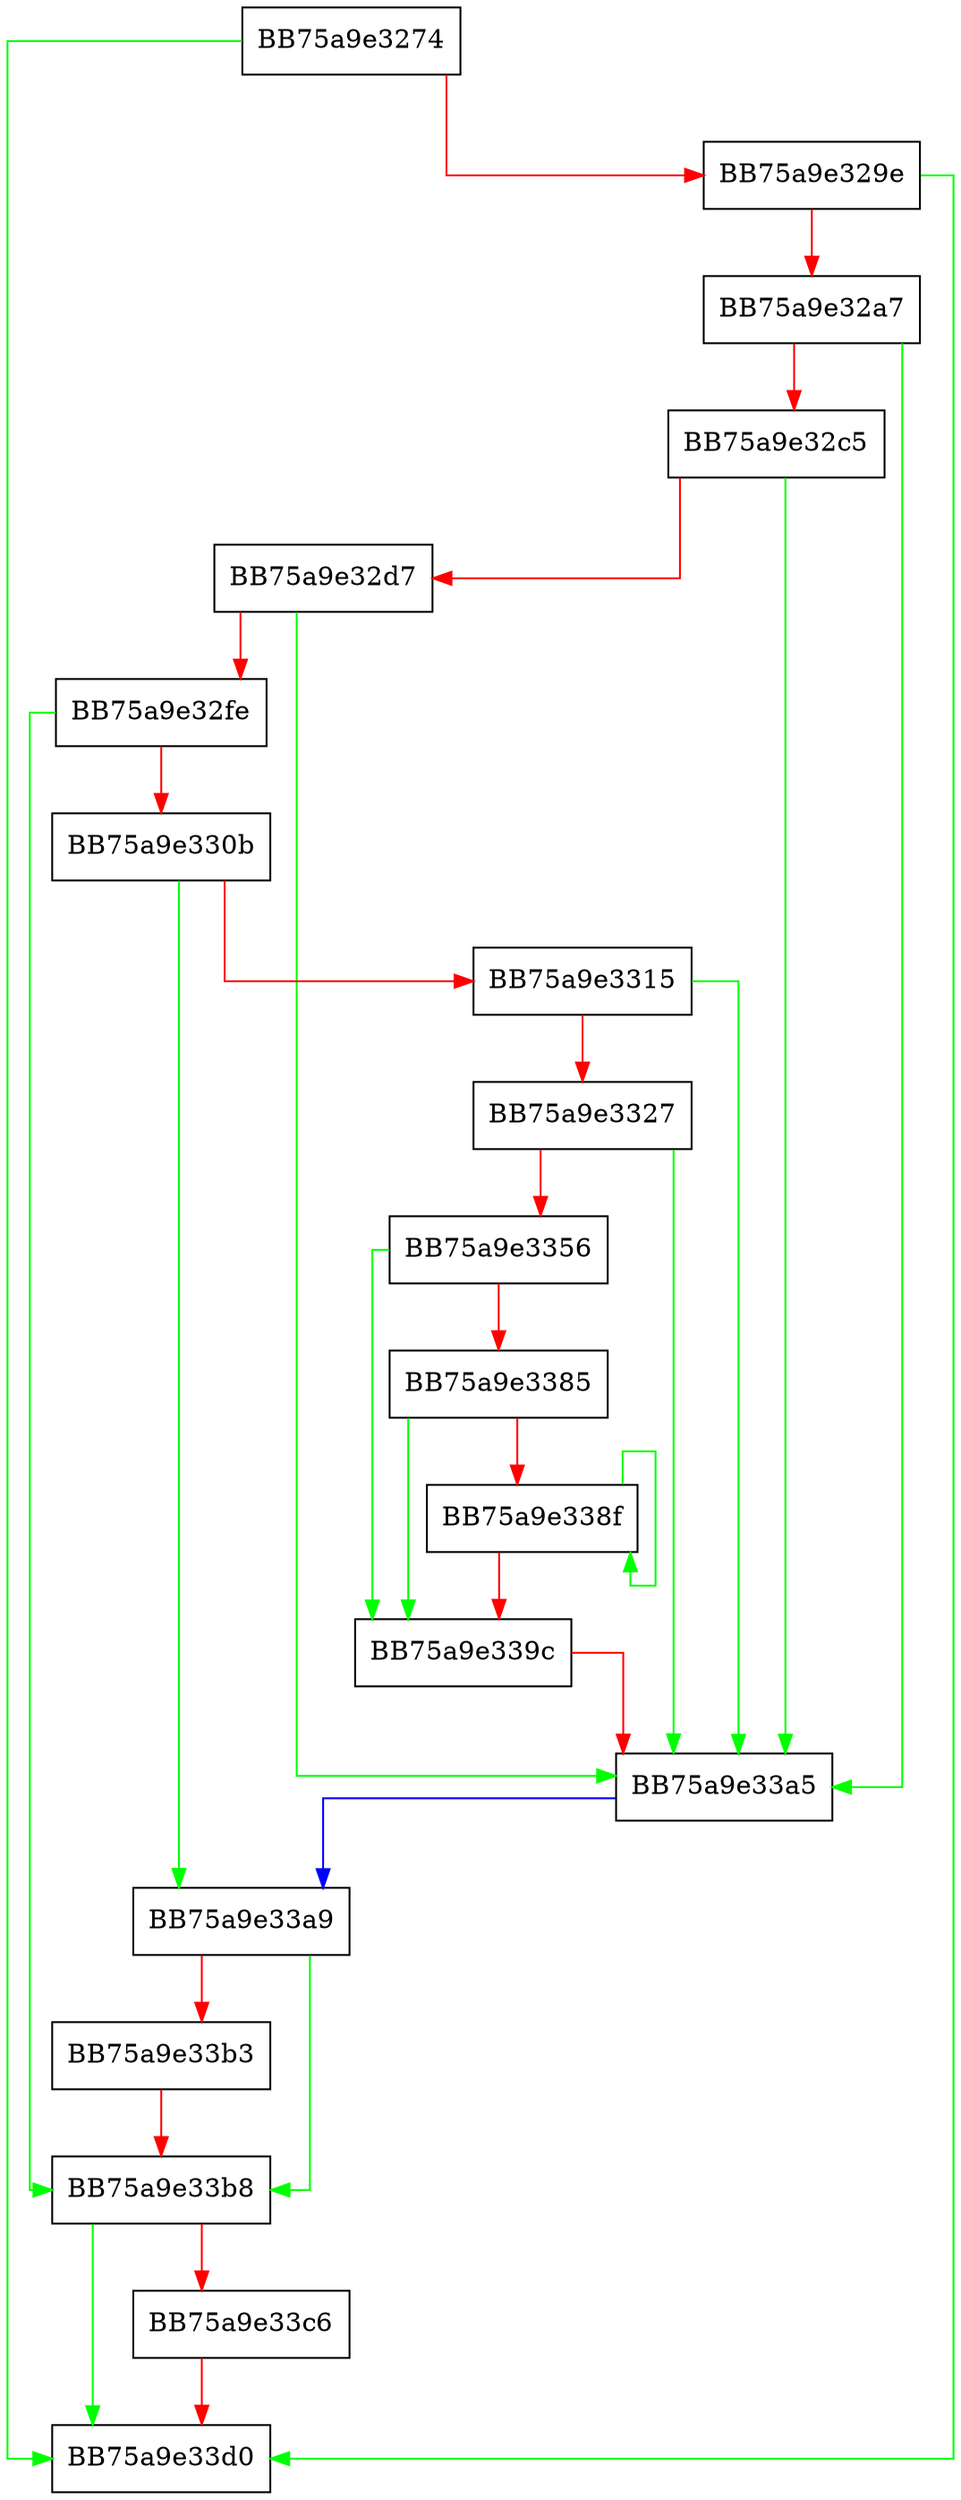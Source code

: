 digraph calc_hash {
  node [shape="box"];
  graph [splines=ortho];
  BB75a9e3274 -> BB75a9e33d0 [color="green"];
  BB75a9e3274 -> BB75a9e329e [color="red"];
  BB75a9e329e -> BB75a9e33d0 [color="green"];
  BB75a9e329e -> BB75a9e32a7 [color="red"];
  BB75a9e32a7 -> BB75a9e33a5 [color="green"];
  BB75a9e32a7 -> BB75a9e32c5 [color="red"];
  BB75a9e32c5 -> BB75a9e33a5 [color="green"];
  BB75a9e32c5 -> BB75a9e32d7 [color="red"];
  BB75a9e32d7 -> BB75a9e33a5 [color="green"];
  BB75a9e32d7 -> BB75a9e32fe [color="red"];
  BB75a9e32fe -> BB75a9e33b8 [color="green"];
  BB75a9e32fe -> BB75a9e330b [color="red"];
  BB75a9e330b -> BB75a9e33a9 [color="green"];
  BB75a9e330b -> BB75a9e3315 [color="red"];
  BB75a9e3315 -> BB75a9e33a5 [color="green"];
  BB75a9e3315 -> BB75a9e3327 [color="red"];
  BB75a9e3327 -> BB75a9e33a5 [color="green"];
  BB75a9e3327 -> BB75a9e3356 [color="red"];
  BB75a9e3356 -> BB75a9e339c [color="green"];
  BB75a9e3356 -> BB75a9e3385 [color="red"];
  BB75a9e3385 -> BB75a9e339c [color="green"];
  BB75a9e3385 -> BB75a9e338f [color="red"];
  BB75a9e338f -> BB75a9e338f [color="green"];
  BB75a9e338f -> BB75a9e339c [color="red"];
  BB75a9e339c -> BB75a9e33a5 [color="red"];
  BB75a9e33a5 -> BB75a9e33a9 [color="blue"];
  BB75a9e33a9 -> BB75a9e33b8 [color="green"];
  BB75a9e33a9 -> BB75a9e33b3 [color="red"];
  BB75a9e33b3 -> BB75a9e33b8 [color="red"];
  BB75a9e33b8 -> BB75a9e33d0 [color="green"];
  BB75a9e33b8 -> BB75a9e33c6 [color="red"];
  BB75a9e33c6 -> BB75a9e33d0 [color="red"];
}